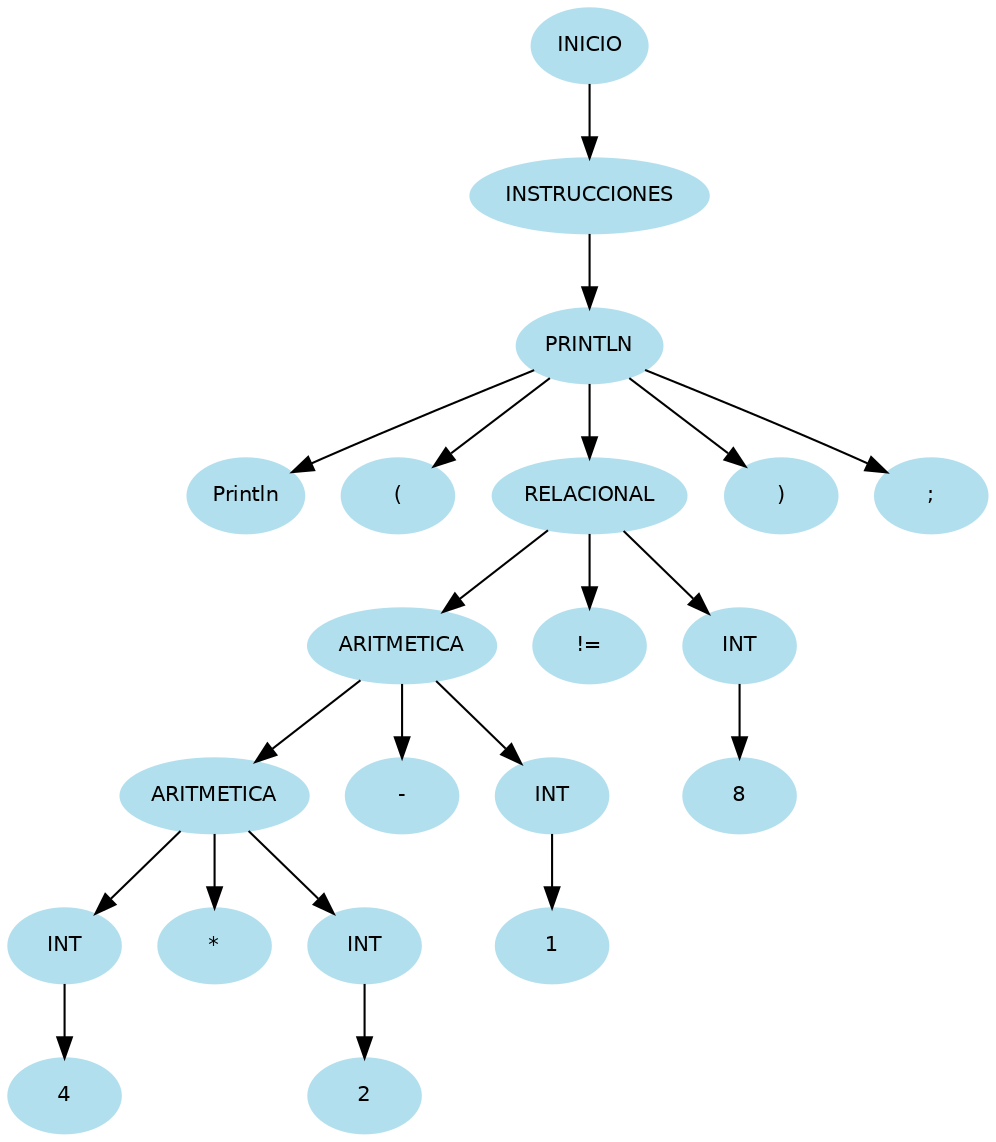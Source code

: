 digraph arbolAST{
node [shape=oval, style=filled, color=lightblue2, fontname=Helvetica, fontsize=10];
edge [fontname=Helvetica, fontsize=10];
n0[label="INICIO"];
n1[label="INSTRUCCIONES"];
n0 -> n1;
n2[label="PRINTLN"];
n1 -> n2;
n3[label="Println"];
n2 -> n3;
n4[label="("];
n2 -> n4;
n5[label="RELACIONAL"];
n2 -> n5;
n6[label="ARITMETICA"];
n5 -> n6;
n7[label="ARITMETICA"];
n6 -> n7;
n8[label="INT"];
n7 -> n8;
n9[label="4"];
n8 -> n9;
n10[label="*"];
n7 -> n10;
n11[label="INT"];
n7 -> n11;
n12[label="2"];
n11 -> n12;
n13[label="-"];
n6 -> n13;
n14[label="INT"];
n6 -> n14;
n15[label="1"];
n14 -> n15;
n16[label="!="];
n5 -> n16;
n17[label="INT"];
n5 -> n17;
n18[label="8"];
n17 -> n18;
n19[label=")"];
n2 -> n19;
n20[label=";"];
n2 -> n20;
}